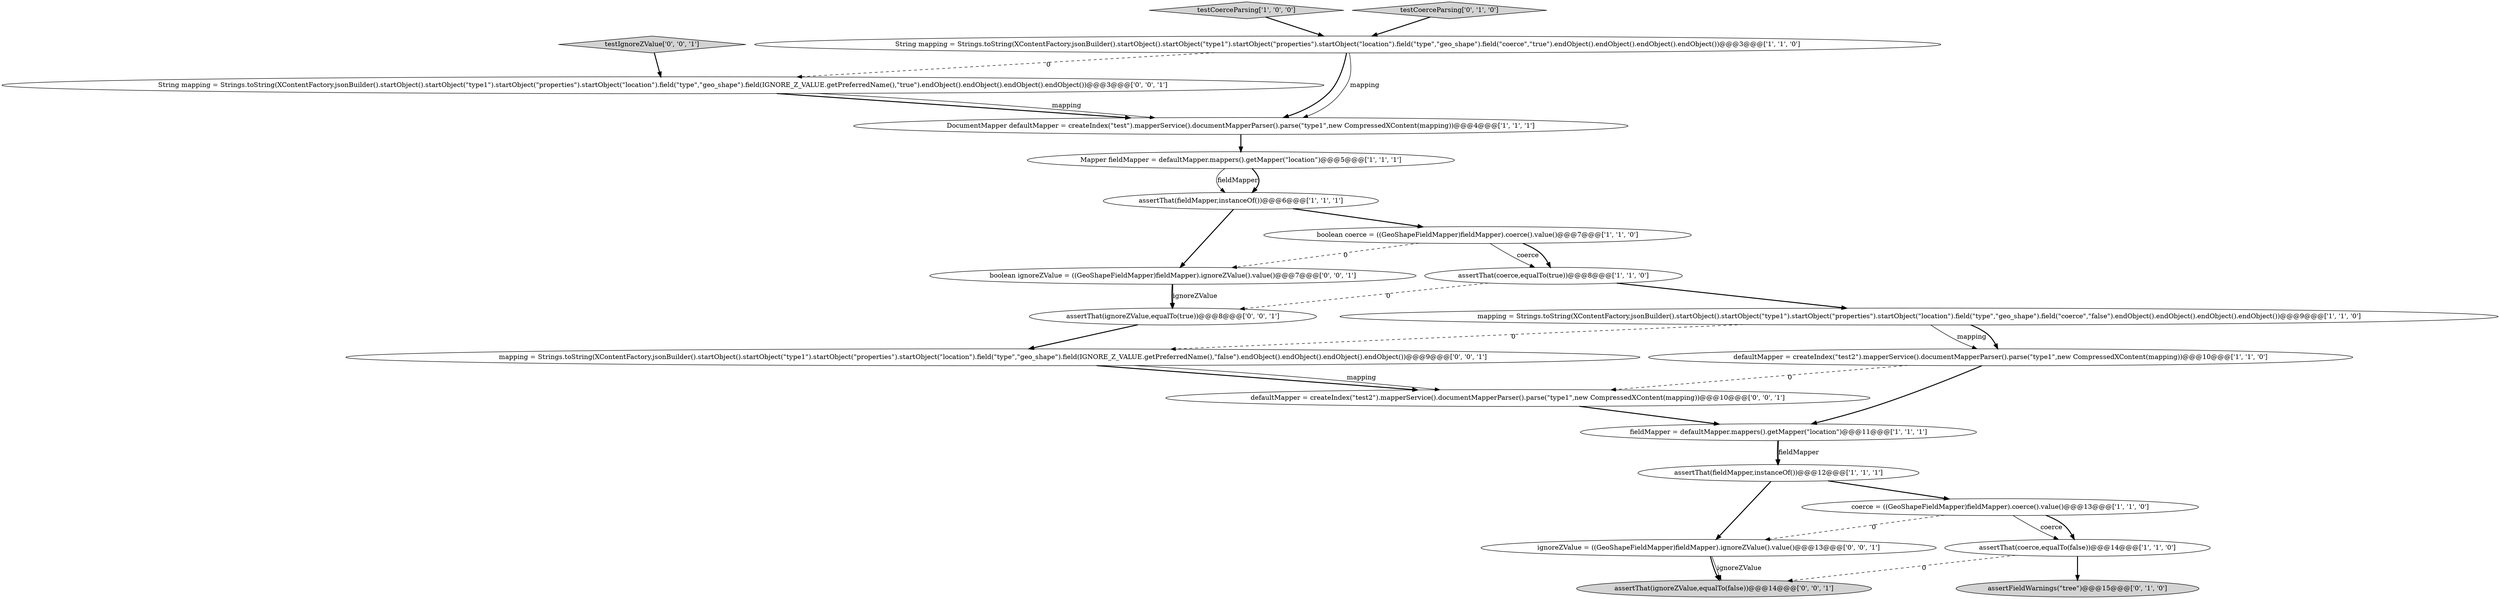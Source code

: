 digraph {
4 [style = filled, label = "assertThat(fieldMapper,instanceOf())@@@12@@@['1', '1', '1']", fillcolor = white, shape = ellipse image = "AAA0AAABBB1BBB"];
5 [style = filled, label = "defaultMapper = createIndex(\"test2\").mapperService().documentMapperParser().parse(\"type1\",new CompressedXContent(mapping))@@@10@@@['1', '1', '0']", fillcolor = white, shape = ellipse image = "AAA0AAABBB1BBB"];
11 [style = filled, label = "testCoerceParsing['1', '0', '0']", fillcolor = lightgray, shape = diamond image = "AAA0AAABBB1BBB"];
13 [style = filled, label = "testCoerceParsing['0', '1', '0']", fillcolor = lightgray, shape = diamond image = "AAA0AAABBB2BBB"];
15 [style = filled, label = "assertThat(ignoreZValue,equalTo(true))@@@8@@@['0', '0', '1']", fillcolor = white, shape = ellipse image = "AAA0AAABBB3BBB"];
20 [style = filled, label = "testIgnoreZValue['0', '0', '1']", fillcolor = lightgray, shape = diamond image = "AAA0AAABBB3BBB"];
19 [style = filled, label = "String mapping = Strings.toString(XContentFactory.jsonBuilder().startObject().startObject(\"type1\").startObject(\"properties\").startObject(\"location\").field(\"type\",\"geo_shape\").field(IGNORE_Z_VALUE.getPreferredName(),\"true\").endObject().endObject().endObject().endObject())@@@3@@@['0', '0', '1']", fillcolor = white, shape = ellipse image = "AAA0AAABBB3BBB"];
14 [style = filled, label = "assertFieldWarnings(\"tree\")@@@15@@@['0', '1', '0']", fillcolor = lightgray, shape = ellipse image = "AAA1AAABBB2BBB"];
7 [style = filled, label = "assertThat(fieldMapper,instanceOf())@@@6@@@['1', '1', '1']", fillcolor = white, shape = ellipse image = "AAA0AAABBB1BBB"];
12 [style = filled, label = "assertThat(coerce,equalTo(false))@@@14@@@['1', '1', '0']", fillcolor = white, shape = ellipse image = "AAA0AAABBB1BBB"];
9 [style = filled, label = "Mapper fieldMapper = defaultMapper.mappers().getMapper(\"location\")@@@5@@@['1', '1', '1']", fillcolor = white, shape = ellipse image = "AAA0AAABBB1BBB"];
10 [style = filled, label = "mapping = Strings.toString(XContentFactory.jsonBuilder().startObject().startObject(\"type1\").startObject(\"properties\").startObject(\"location\").field(\"type\",\"geo_shape\").field(\"coerce\",\"false\").endObject().endObject().endObject().endObject())@@@9@@@['1', '1', '0']", fillcolor = white, shape = ellipse image = "AAA0AAABBB1BBB"];
8 [style = filled, label = "assertThat(coerce,equalTo(true))@@@8@@@['1', '1', '0']", fillcolor = white, shape = ellipse image = "AAA0AAABBB1BBB"];
3 [style = filled, label = "String mapping = Strings.toString(XContentFactory.jsonBuilder().startObject().startObject(\"type1\").startObject(\"properties\").startObject(\"location\").field(\"type\",\"geo_shape\").field(\"coerce\",\"true\").endObject().endObject().endObject().endObject())@@@3@@@['1', '1', '0']", fillcolor = white, shape = ellipse image = "AAA0AAABBB1BBB"];
18 [style = filled, label = "assertThat(ignoreZValue,equalTo(false))@@@14@@@['0', '0', '1']", fillcolor = lightgray, shape = ellipse image = "AAA0AAABBB3BBB"];
21 [style = filled, label = "defaultMapper = createIndex(\"test2\").mapperService().documentMapperParser().parse(\"type1\",new CompressedXContent(mapping))@@@10@@@['0', '0', '1']", fillcolor = white, shape = ellipse image = "AAA0AAABBB3BBB"];
22 [style = filled, label = "boolean ignoreZValue = ((GeoShapeFieldMapper)fieldMapper).ignoreZValue().value()@@@7@@@['0', '0', '1']", fillcolor = white, shape = ellipse image = "AAA0AAABBB3BBB"];
17 [style = filled, label = "ignoreZValue = ((GeoShapeFieldMapper)fieldMapper).ignoreZValue().value()@@@13@@@['0', '0', '1']", fillcolor = white, shape = ellipse image = "AAA0AAABBB3BBB"];
1 [style = filled, label = "boolean coerce = ((GeoShapeFieldMapper)fieldMapper).coerce().value()@@@7@@@['1', '1', '0']", fillcolor = white, shape = ellipse image = "AAA0AAABBB1BBB"];
0 [style = filled, label = "fieldMapper = defaultMapper.mappers().getMapper(\"location\")@@@11@@@['1', '1', '1']", fillcolor = white, shape = ellipse image = "AAA0AAABBB1BBB"];
6 [style = filled, label = "DocumentMapper defaultMapper = createIndex(\"test\").mapperService().documentMapperParser().parse(\"type1\",new CompressedXContent(mapping))@@@4@@@['1', '1', '1']", fillcolor = white, shape = ellipse image = "AAA0AAABBB1BBB"];
16 [style = filled, label = "mapping = Strings.toString(XContentFactory.jsonBuilder().startObject().startObject(\"type1\").startObject(\"properties\").startObject(\"location\").field(\"type\",\"geo_shape\").field(IGNORE_Z_VALUE.getPreferredName(),\"false\").endObject().endObject().endObject().endObject())@@@9@@@['0', '0', '1']", fillcolor = white, shape = ellipse image = "AAA0AAABBB3BBB"];
2 [style = filled, label = "coerce = ((GeoShapeFieldMapper)fieldMapper).coerce().value()@@@13@@@['1', '1', '0']", fillcolor = white, shape = ellipse image = "AAA0AAABBB1BBB"];
3->19 [style = dashed, label="0"];
11->3 [style = bold, label=""];
0->4 [style = bold, label=""];
19->6 [style = bold, label=""];
9->7 [style = solid, label="fieldMapper"];
1->8 [style = solid, label="coerce"];
17->18 [style = bold, label=""];
12->14 [style = bold, label=""];
1->22 [style = dashed, label="0"];
2->17 [style = dashed, label="0"];
1->8 [style = bold, label=""];
4->17 [style = bold, label=""];
7->22 [style = bold, label=""];
22->15 [style = bold, label=""];
4->2 [style = bold, label=""];
20->19 [style = bold, label=""];
3->6 [style = bold, label=""];
6->9 [style = bold, label=""];
10->5 [style = solid, label="mapping"];
12->18 [style = dashed, label="0"];
10->16 [style = dashed, label="0"];
5->0 [style = bold, label=""];
16->21 [style = bold, label=""];
2->12 [style = solid, label="coerce"];
17->18 [style = solid, label="ignoreZValue"];
8->15 [style = dashed, label="0"];
15->16 [style = bold, label=""];
5->21 [style = dashed, label="0"];
0->4 [style = solid, label="fieldMapper"];
13->3 [style = bold, label=""];
16->21 [style = solid, label="mapping"];
7->1 [style = bold, label=""];
21->0 [style = bold, label=""];
19->6 [style = solid, label="mapping"];
22->15 [style = solid, label="ignoreZValue"];
3->6 [style = solid, label="mapping"];
8->10 [style = bold, label=""];
10->5 [style = bold, label=""];
2->12 [style = bold, label=""];
9->7 [style = bold, label=""];
}
